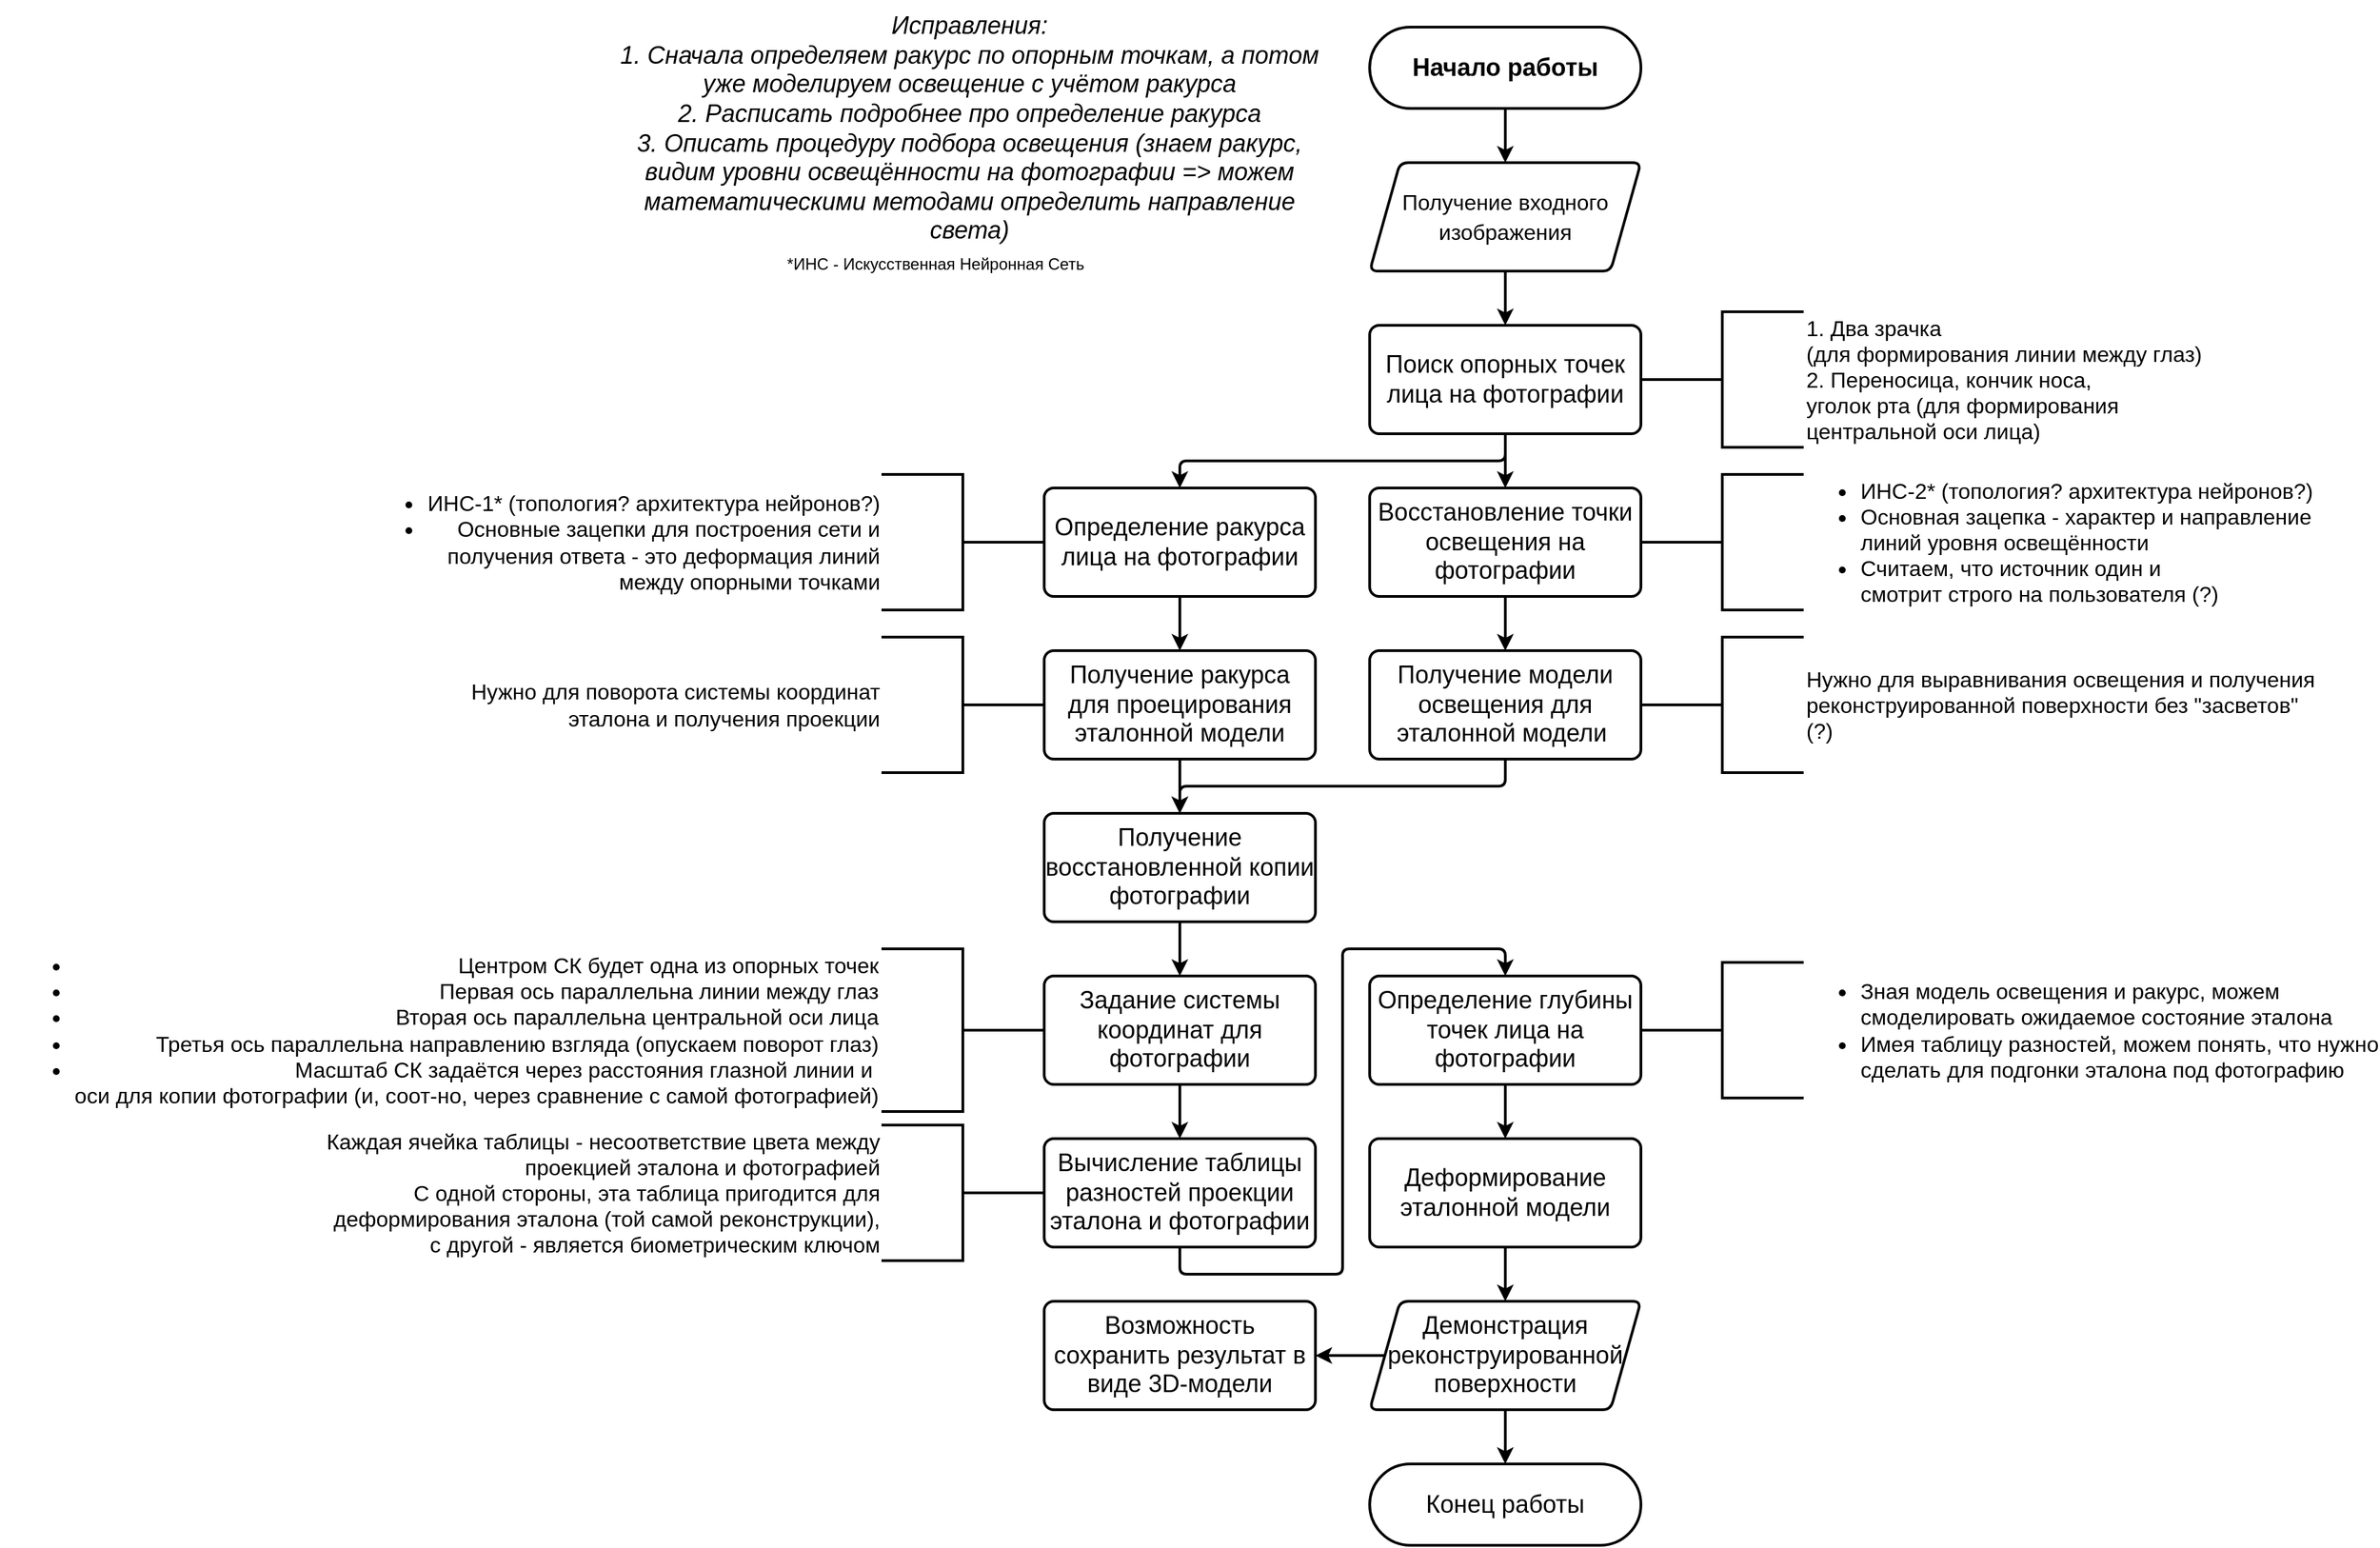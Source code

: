 <mxfile version="13.9.9" type="device"><diagram id="uEW8LIFgR4YwiVaLnXu-" name="Общая блок-схема"><mxGraphModel dx="3542" dy="2015" grid="1" gridSize="10" guides="1" tooltips="1" connect="1" arrows="1" fold="1" page="1" pageScale="1" pageWidth="827" pageHeight="1169" math="0" shadow="0"><root><mxCell id="0"/><mxCell id="1" parent="0"/><mxCell id="lOZSQ5I25lem_mQZroBI-1" value="Начало работы&lt;br style=&quot;font-size: 18px;&quot;&gt;" style="rounded=1;whiteSpace=wrap;html=1;arcSize=50;fontSize=18;fontStyle=1;strokeWidth=2;" parent="1" vertex="1"><mxGeometry x="280" y="40" width="200" height="60" as="geometry"/></mxCell><mxCell id="lOZSQ5I25lem_mQZroBI-3" value="" style="endArrow=classic;html=1;fontSize=18;strokeWidth=2;exitX=0.5;exitY=1;exitDx=0;exitDy=0;exitPerimeter=0;entryX=0.5;entryY=0;entryDx=0;entryDy=0;" parent="1" source="lOZSQ5I25lem_mQZroBI-1" target="lOZSQ5I25lem_mQZroBI-6" edge="1"><mxGeometry width="50" height="50" relative="1" as="geometry"><mxPoint x="390" y="420" as="sourcePoint"/><mxPoint x="380" y="140" as="targetPoint"/></mxGeometry></mxCell><mxCell id="lOZSQ5I25lem_mQZroBI-5" value="" style="endArrow=classic;html=1;fontSize=18;strokeWidth=2;exitX=0.5;exitY=1;exitDx=0;exitDy=0;entryX=0.5;entryY=0;entryDx=0;entryDy=0;" parent="1" source="lOZSQ5I25lem_mQZroBI-6" target="lOZSQ5I25lem_mQZroBI-8" edge="1"><mxGeometry width="50" height="50" relative="1" as="geometry"><mxPoint x="380" y="220" as="sourcePoint"/><mxPoint x="380" y="260" as="targetPoint"/></mxGeometry></mxCell><mxCell id="lOZSQ5I25lem_mQZroBI-6" value="&#10;&#10;&lt;span style=&quot;font-family: helvetica; font-size: 16px; font-style: normal; letter-spacing: normal; text-align: center; text-indent: 0px; text-transform: none; word-spacing: 0px; display: inline; float: none;&quot;&gt;Получение входного изображения&lt;/span&gt;&#10;&#10;" style="shape=parallelogram;html=1;strokeWidth=2;perimeter=parallelogramPerimeter;whiteSpace=wrap;rounded=1;arcSize=12;size=0.112;fontSize=18;labelBackgroundColor=none;fontStyle=0" parent="1" vertex="1"><mxGeometry x="280" y="140" width="200" height="80" as="geometry"/></mxCell><mxCell id="lOZSQ5I25lem_mQZroBI-8" value="&lt;span&gt;Поиск опорных точек лица на фотографии&lt;/span&gt;" style="rounded=1;whiteSpace=wrap;html=1;absoluteArcSize=1;arcSize=14;strokeWidth=2;fontSize=18;fontStyle=0" parent="1" vertex="1"><mxGeometry x="280" y="260" width="200" height="80" as="geometry"/></mxCell><mxCell id="lOZSQ5I25lem_mQZroBI-10" value="1. Два зрачка &lt;br style=&quot;font-size: 16px&quot;&gt;(для формирования линии между глаз)&lt;br style=&quot;font-size: 16px&quot;&gt;2. Переносица, кончик носа, &lt;br&gt;уголок рта (для формирования &lt;br&gt;центральной оси лица)" style="strokeWidth=2;html=1;shape=mxgraph.flowchart.annotation_2;align=left;labelPosition=right;pointerEvents=1;labelBackgroundColor=none;fillColor=#ffffff;fontSize=16;fontColor=#000000;" parent="1" vertex="1"><mxGeometry x="480" y="250" width="120" height="100" as="geometry"/></mxCell><mxCell id="lOZSQ5I25lem_mQZroBI-12" value="" style="endArrow=classic;html=1;fontSize=18;strokeWidth=2;entryX=0.5;entryY=0;entryDx=0;entryDy=0;exitX=0.5;exitY=1;exitDx=0;exitDy=0;arcSize=10;" parent="1" source="lOZSQ5I25lem_mQZroBI-8" target="lOZSQ5I25lem_mQZroBI-13" edge="1"><mxGeometry width="50" height="50" relative="1" as="geometry"><mxPoint x="400" y="350" as="sourcePoint"/><mxPoint x="380" y="380" as="targetPoint"/><Array as="points"><mxPoint x="380" y="360"/><mxPoint x="140" y="360"/></Array></mxGeometry></mxCell><mxCell id="lOZSQ5I25lem_mQZroBI-13" value="&lt;span&gt;Определение ракурса лица на фотографии&lt;/span&gt;" style="rounded=1;whiteSpace=wrap;html=1;absoluteArcSize=1;arcSize=14;strokeWidth=2;fontSize=18;fontStyle=0" parent="1" vertex="1"><mxGeometry x="40" y="380" width="200" height="80" as="geometry"/></mxCell><mxCell id="lOZSQ5I25lem_mQZroBI-14" value="" style="endArrow=classic;html=1;fontSize=18;strokeWidth=2;entryX=0.5;entryY=0;entryDx=0;entryDy=0;exitX=0.5;exitY=1;exitDx=0;exitDy=0;" parent="1" source="lOZSQ5I25lem_mQZroBI-8" target="lOZSQ5I25lem_mQZroBI-15" edge="1"><mxGeometry width="50" height="50" relative="1" as="geometry"><mxPoint x="380" y="460" as="sourcePoint"/><mxPoint x="380" y="500" as="targetPoint"/></mxGeometry></mxCell><mxCell id="lOZSQ5I25lem_mQZroBI-15" value="Восстановление точки освещения на фотографии" style="rounded=1;whiteSpace=wrap;html=1;absoluteArcSize=1;arcSize=14;strokeWidth=2;fontSize=18;fontStyle=0" parent="1" vertex="1"><mxGeometry x="280" y="380" width="200" height="80" as="geometry"/></mxCell><mxCell id="lOZSQ5I25lem_mQZroBI-16" value="&lt;ul&gt;&lt;li&gt;ИНС-1* (топология? архитектура нейронов?)&lt;/li&gt;&lt;li&gt;Основные зацепки для построения сети и&lt;br&gt;получения ответа - это деформация линий&lt;br&gt;между опорными точками&lt;/li&gt;&lt;/ul&gt;" style="strokeWidth=2;html=1;shape=mxgraph.flowchart.annotation_2;align=right;labelPosition=left;pointerEvents=1;labelBackgroundColor=none;fillColor=#ffffff;fontSize=16;fontColor=#000000;flipH=0;direction=west;verticalLabelPosition=middle;verticalAlign=middle;" parent="1" vertex="1"><mxGeometry x="-80" y="370" width="120" height="100" as="geometry"/></mxCell><mxCell id="lOZSQ5I25lem_mQZroBI-17" value="&lt;ul&gt;&lt;li&gt;ИНС-2* (топология? архитектура нейронов?)&lt;/li&gt;&lt;li&gt;Основная зацепка - характер и направление&lt;br&gt;линий уровня освещённости&lt;/li&gt;&lt;li&gt;Считаем, что источник один и&lt;br&gt;смотрит строго на пользователя (?)&lt;/li&gt;&lt;/ul&gt;" style="strokeWidth=2;html=1;shape=mxgraph.flowchart.annotation_2;align=left;labelPosition=right;pointerEvents=1;labelBackgroundColor=none;fillColor=#ffffff;fontSize=16;fontColor=#000000;" parent="1" vertex="1"><mxGeometry x="480" y="370" width="120" height="100" as="geometry"/></mxCell><mxCell id="lOZSQ5I25lem_mQZroBI-20" value="" style="endArrow=classic;html=1;fontSize=18;strokeWidth=2;entryX=0.5;entryY=0;entryDx=0;entryDy=0;exitX=0.5;exitY=1;exitDx=0;exitDy=0;arcSize=10;" parent="1" source="lOZSQ5I25lem_mQZroBI-26" target="lOZSQ5I25lem_mQZroBI-21" edge="1"><mxGeometry width="50" height="50" relative="1" as="geometry"><mxPoint x="380" y="700" as="sourcePoint"/><mxPoint x="380" y="740" as="targetPoint"/><Array as="points"><mxPoint x="380" y="600"/><mxPoint x="140" y="600"/></Array></mxGeometry></mxCell><mxCell id="lOZSQ5I25lem_mQZroBI-21" value="Получение восстановленной копии фотографии" style="rounded=1;whiteSpace=wrap;html=1;absoluteArcSize=1;arcSize=14;strokeWidth=2;fontSize=18;fontStyle=0" parent="1" vertex="1"><mxGeometry x="40" y="620" width="200" height="80" as="geometry"/></mxCell><mxCell id="lOZSQ5I25lem_mQZroBI-22" value="" style="endArrow=classic;html=1;fontSize=18;strokeWidth=2;entryX=0.5;entryY=0;entryDx=0;entryDy=0;exitX=0.5;exitY=1;exitDx=0;exitDy=0;arcSize=10;" parent="1" source="lOZSQ5I25lem_mQZroBI-13" target="lOZSQ5I25lem_mQZroBI-23" edge="1"><mxGeometry width="50" height="50" relative="1" as="geometry"><mxPoint x="140" y="460" as="sourcePoint"/><mxPoint x="140" y="500" as="targetPoint"/></mxGeometry></mxCell><mxCell id="lOZSQ5I25lem_mQZroBI-23" value="Получение ракурса для проецирования эталонной модели" style="rounded=1;whiteSpace=wrap;html=1;absoluteArcSize=1;arcSize=14;strokeWidth=2;fontSize=18;fontStyle=0" parent="1" vertex="1"><mxGeometry x="40" y="500" width="200" height="80" as="geometry"/></mxCell><mxCell id="lOZSQ5I25lem_mQZroBI-25" value="" style="endArrow=classic;html=1;fontSize=18;strokeWidth=2;arcSize=10;exitX=0.5;exitY=1;exitDx=0;exitDy=0;entryX=0.5;entryY=0;entryDx=0;entryDy=0;" parent="1" source="lOZSQ5I25lem_mQZroBI-15" target="lOZSQ5I25lem_mQZroBI-26" edge="1"><mxGeometry width="50" height="50" relative="1" as="geometry"><mxPoint x="400" y="585" as="sourcePoint"/><mxPoint x="110" y="610" as="targetPoint"/></mxGeometry></mxCell><mxCell id="lOZSQ5I25lem_mQZroBI-26" value="Получение модели освещения для эталонной модели&amp;nbsp;" style="rounded=1;whiteSpace=wrap;html=1;absoluteArcSize=1;arcSize=14;strokeWidth=2;fontSize=18;fontStyle=0" parent="1" vertex="1"><mxGeometry x="280" y="500" width="200" height="80" as="geometry"/></mxCell><mxCell id="lOZSQ5I25lem_mQZroBI-27" value="" style="endArrow=classic;html=1;fontSize=18;strokeWidth=2;entryX=0.5;entryY=0;entryDx=0;entryDy=0;exitX=0.5;exitY=1;exitDx=0;exitDy=0;arcSize=10;" parent="1" source="lOZSQ5I25lem_mQZroBI-23" target="lOZSQ5I25lem_mQZroBI-21" edge="1"><mxGeometry width="50" height="50" relative="1" as="geometry"><mxPoint x="390" y="710" as="sourcePoint"/><mxPoint x="390" y="750" as="targetPoint"/></mxGeometry></mxCell><mxCell id="lOZSQ5I25lem_mQZroBI-28" value="" style="endArrow=classic;html=1;fontSize=18;strokeWidth=2;exitX=0.5;exitY=1;exitDx=0;exitDy=0;entryX=0.5;entryY=0;entryDx=0;entryDy=0;" parent="1" source="lOZSQ5I25lem_mQZroBI-21" target="lOZSQ5I25lem_mQZroBI-43" edge="1"><mxGeometry width="50" height="50" relative="1" as="geometry"><mxPoint x="160" y="710" as="sourcePoint"/><mxPoint x="146" y="769" as="targetPoint"/></mxGeometry></mxCell><mxCell id="lOZSQ5I25lem_mQZroBI-31" value="Вычисление таблицы&lt;br&gt;разностей проекции эталона и&amp;nbsp;фотографии" style="rounded=1;whiteSpace=wrap;html=1;absoluteArcSize=1;arcSize=14;strokeWidth=2;fontSize=18;fontStyle=0" parent="1" vertex="1"><mxGeometry x="40" y="860" width="200" height="80" as="geometry"/></mxCell><mxCell id="lOZSQ5I25lem_mQZroBI-32" value="" style="endArrow=classic;html=1;fontSize=18;strokeWidth=2;exitX=0.5;exitY=1;exitDx=0;exitDy=0;entryX=0.5;entryY=0;entryDx=0;entryDy=0;arcSize=10;" parent="1" source="lOZSQ5I25lem_mQZroBI-31" target="DqiMsfU6WBcMa7lqU6vs-13" edge="1"><mxGeometry width="50" height="50" relative="1" as="geometry"><mxPoint x="160" y="939" as="sourcePoint"/><mxPoint x="140" y="980" as="targetPoint"/><Array as="points"><mxPoint x="140" y="960"/><mxPoint x="260" y="960"/><mxPoint x="260" y="720"/><mxPoint x="380" y="720"/></Array></mxGeometry></mxCell><mxCell id="lOZSQ5I25lem_mQZroBI-33" value="Деформирование эталонной модели" style="rounded=1;whiteSpace=wrap;html=1;absoluteArcSize=1;arcSize=14;strokeWidth=2;fontSize=18;fontStyle=0" parent="1" vertex="1"><mxGeometry x="280" y="860" width="200" height="80" as="geometry"/></mxCell><mxCell id="lOZSQ5I25lem_mQZroBI-43" value="Задание системы координат для фотографии" style="rounded=1;whiteSpace=wrap;html=1;absoluteArcSize=1;arcSize=14;strokeWidth=2;fontSize=18;fontStyle=0" parent="1" vertex="1"><mxGeometry x="40" y="740" width="200" height="80" as="geometry"/></mxCell><mxCell id="lOZSQ5I25lem_mQZroBI-45" value="" style="endArrow=classic;html=1;fontSize=18;strokeWidth=2;entryX=0.5;entryY=0;entryDx=0;entryDy=0;exitX=0.5;exitY=1;exitDx=0;exitDy=0;" parent="1" source="lOZSQ5I25lem_mQZroBI-43" target="lOZSQ5I25lem_mQZroBI-31" edge="1"><mxGeometry width="50" height="50" relative="1" as="geometry"><mxPoint x="150" y="950" as="sourcePoint"/><mxPoint x="150" y="990" as="targetPoint"/></mxGeometry></mxCell><mxCell id="lOZSQ5I25lem_mQZroBI-46" value="" style="strokeWidth=2;html=1;shape=mxgraph.flowchart.annotation_2;align=right;labelPosition=left;pointerEvents=1;labelBackgroundColor=none;fillColor=#ffffff;fontSize=16;fontColor=#000000;verticalLabelPosition=middle;verticalAlign=middle;flipH=1;" parent="1" vertex="1"><mxGeometry x="-80" y="720" width="120" height="120" as="geometry"/></mxCell><mxCell id="lOZSQ5I25lem_mQZroBI-47" value="Каждая ячейка таблицы - несоответствие цвета между&lt;br&gt;проекцией эталона и фотографией&lt;br&gt;С одной стороны, эта таблица пригодится для&lt;br&gt;деформирования эталона (той самой реконструкции),&lt;br&gt;с другой - является биометрическим ключом" style="strokeWidth=2;html=1;shape=mxgraph.flowchart.annotation_2;align=right;labelPosition=left;pointerEvents=1;labelBackgroundColor=none;fillColor=#ffffff;fontSize=16;fontColor=#000000;flipH=1;verticalLabelPosition=middle;verticalAlign=middle;" parent="1" vertex="1"><mxGeometry x="-80" y="850" width="120" height="100" as="geometry"/></mxCell><mxCell id="DqiMsfU6WBcMa7lqU6vs-1" value="Нужно для выравнивания освещения и получения&lt;br&gt;реконструированной поверхности без &quot;засветов&quot; &lt;br&gt;(?)" style="strokeWidth=2;html=1;shape=mxgraph.flowchart.annotation_2;align=left;labelPosition=right;pointerEvents=1;labelBackgroundColor=none;fillColor=#ffffff;fontSize=16;fontColor=#000000;" parent="1" vertex="1"><mxGeometry x="480" y="490" width="120" height="100" as="geometry"/></mxCell><mxCell id="DqiMsfU6WBcMa7lqU6vs-2" value="Нужно для поворота системы координат&lt;br&gt;эталона и получения проекции" style="strokeWidth=2;html=1;shape=mxgraph.flowchart.annotation_2;align=right;labelPosition=left;pointerEvents=1;labelBackgroundColor=none;fillColor=#ffffff;fontSize=16;fontColor=#000000;flipH=0;direction=west;verticalLabelPosition=middle;verticalAlign=middle;" parent="1" vertex="1"><mxGeometry x="-80" y="490" width="120" height="100" as="geometry"/></mxCell><mxCell id="DqiMsfU6WBcMa7lqU6vs-5" value="*&lt;span style=&quot;color: rgb(0 , 0 , 0) ; font-family: &amp;#34;helvetica&amp;#34; ; font-size: 12px ; font-style: normal ; font-weight: 400 ; letter-spacing: normal ; text-align: center ; text-indent: 0px ; text-transform: none ; word-spacing: 0px ; display: inline ; float: none&quot;&gt;ИНС - Искусственная Нейронная Сеть&lt;/span&gt;" style="text;html=1;strokeColor=none;fillColor=none;align=center;verticalAlign=middle;whiteSpace=wrap;rounded=0;labelBackgroundColor=none;" parent="1" vertex="1"><mxGeometry x="-170" y="200" width="260" height="30" as="geometry"/></mxCell><mxCell id="DqiMsfU6WBcMa7lqU6vs-6" value="" style="endArrow=classic;html=1;fontSize=18;strokeWidth=2;exitX=0.5;exitY=1;exitDx=0;exitDy=0;exitPerimeter=0;entryX=0.5;entryY=0;entryDx=0;entryDy=0;" parent="1" target="DqiMsfU6WBcMa7lqU6vs-7" edge="1"><mxGeometry width="50" height="50" relative="1" as="geometry"><mxPoint x="380" y="940" as="sourcePoint"/><mxPoint x="380" y="980" as="targetPoint"/></mxGeometry></mxCell><mxCell id="DqiMsfU6WBcMa7lqU6vs-7" value="Демонстрация реконструированной поверхности" style="shape=parallelogram;html=1;strokeWidth=2;perimeter=parallelogramPerimeter;whiteSpace=wrap;rounded=1;arcSize=12;size=0.112;fontSize=18;labelBackgroundColor=none;fontStyle=0" parent="1" vertex="1"><mxGeometry x="280" y="980" width="200" height="80" as="geometry"/></mxCell><mxCell id="DqiMsfU6WBcMa7lqU6vs-8" value="Конец работы" style="rounded=1;whiteSpace=wrap;html=1;arcSize=50;fontSize=18;fontStyle=0;strokeWidth=2;" parent="1" vertex="1"><mxGeometry x="280" y="1100" width="200" height="60" as="geometry"/></mxCell><mxCell id="DqiMsfU6WBcMa7lqU6vs-9" value="" style="endArrow=classic;html=1;fontSize=18;strokeWidth=2;exitX=0.5;exitY=1;exitDx=0;exitDy=0;entryX=0.5;entryY=0;entryDx=0;entryDy=0;" parent="1" source="DqiMsfU6WBcMa7lqU6vs-7" target="DqiMsfU6WBcMa7lqU6vs-8" edge="1"><mxGeometry width="50" height="50" relative="1" as="geometry"><mxPoint x="390" y="950" as="sourcePoint"/><mxPoint x="390" y="990" as="targetPoint"/></mxGeometry></mxCell><mxCell id="DqiMsfU6WBcMa7lqU6vs-10" value="Возможность сохранить результат в виде 3D-модели" style="rounded=1;whiteSpace=wrap;html=1;absoluteArcSize=1;arcSize=14;strokeWidth=2;fontSize=18;fontStyle=0" parent="1" vertex="1"><mxGeometry x="40" y="980" width="200" height="80" as="geometry"/></mxCell><mxCell id="DqiMsfU6WBcMa7lqU6vs-12" value="" style="endArrow=classic;html=1;fontSize=18;strokeWidth=2;exitX=0;exitY=0.5;exitDx=0;exitDy=0;entryX=1;entryY=0.5;entryDx=0;entryDy=0;" parent="1" source="DqiMsfU6WBcMa7lqU6vs-7" target="DqiMsfU6WBcMa7lqU6vs-10" edge="1"><mxGeometry width="50" height="50" relative="1" as="geometry"><mxPoint x="390" y="950" as="sourcePoint"/><mxPoint x="390" y="990" as="targetPoint"/></mxGeometry></mxCell><mxCell id="DqiMsfU6WBcMa7lqU6vs-13" value="Определение глубины точек лица на фотографии" style="rounded=1;whiteSpace=wrap;html=1;absoluteArcSize=1;arcSize=14;strokeWidth=2;fontSize=18;fontStyle=0" parent="1" vertex="1"><mxGeometry x="280" y="740" width="200" height="80" as="geometry"/></mxCell><mxCell id="DqiMsfU6WBcMa7lqU6vs-14" value="" style="endArrow=classic;html=1;fontSize=18;strokeWidth=2;exitX=0.5;exitY=1;exitDx=0;exitDy=0;" parent="1" source="DqiMsfU6WBcMa7lqU6vs-13" edge="1"><mxGeometry width="50" height="50" relative="1" as="geometry"><mxPoint x="400" y="819" as="sourcePoint"/><mxPoint x="380" y="860" as="targetPoint"/></mxGeometry></mxCell><mxCell id="DqiMsfU6WBcMa7lqU6vs-15" value="&lt;ul&gt;&lt;li&gt;Зная модель освещения и ракурс, можем&lt;br&gt;смоделировать ожидаемое состояние эталона&lt;/li&gt;&lt;li&gt;Имея таблицу разностей, можем понять, что нужно&lt;br&gt;сделать для подгонки эталона под фотографию&lt;/li&gt;&lt;/ul&gt;" style="strokeWidth=2;html=1;shape=mxgraph.flowchart.annotation_2;align=left;labelPosition=right;pointerEvents=1;labelBackgroundColor=none;fillColor=#ffffff;fontSize=16;fontColor=#000000;" parent="1" vertex="1"><mxGeometry x="480" y="730" width="120" height="100" as="geometry"/></mxCell><mxCell id="DqiMsfU6WBcMa7lqU6vs-19" value="&lt;ul style=&quot;font-size: 16px&quot;&gt;&lt;li&gt;Центром СК будет одна из опорных точек&lt;/li&gt;&lt;li&gt;Первая ось параллельна линии между глаз&lt;/li&gt;&lt;li&gt;Вторая ось параллельна центральной оси лица&lt;/li&gt;&lt;li&gt;Третья ось параллельна направлению взгляда (опускаем поворот глаз)&lt;/li&gt;&lt;li&gt;&lt;div&gt;Масштаб СК задаётся через расстояния глазной линии и&amp;nbsp;&lt;/div&gt;&lt;div&gt;оси для копии фотографии (и, соот-но, через сравнение с самой фотографией)&lt;/div&gt;&lt;/li&gt;&lt;/ul&gt;" style="text;html=1;strokeColor=none;fillColor=none;align=right;verticalAlign=middle;whiteSpace=wrap;rounded=0;labelBackgroundColor=none;fontSize=18;" parent="1" vertex="1"><mxGeometry x="-730" y="720" width="650" height="120" as="geometry"/></mxCell><mxCell id="gpqNvFpphFSs-ghppTTg-1" value="Исправления:&lt;br style=&quot;font-size: 18px;&quot;&gt;1. Сначала определяем ракурс по опорным точкам, а потом уже моделируем освещение с учётом ракурса&lt;br style=&quot;font-size: 18px;&quot;&gt;2. Расписать подробнее про определение ракурса&lt;br style=&quot;font-size: 18px;&quot;&gt;3. Описать процедуру подбора освещения (знаем ракурс, видим уровни освещённости на фотографии =&amp;gt; можем математическими методами определить направление света)&lt;br style=&quot;font-size: 18px;&quot;&gt;" style="text;html=1;strokeColor=none;fillColor=none;align=center;verticalAlign=middle;whiteSpace=wrap;rounded=0;fontStyle=2;fontSize=18;" vertex="1" parent="1"><mxGeometry x="-280" y="20" width="530" height="190" as="geometry"/></mxCell></root></mxGraphModel></diagram></mxfile>